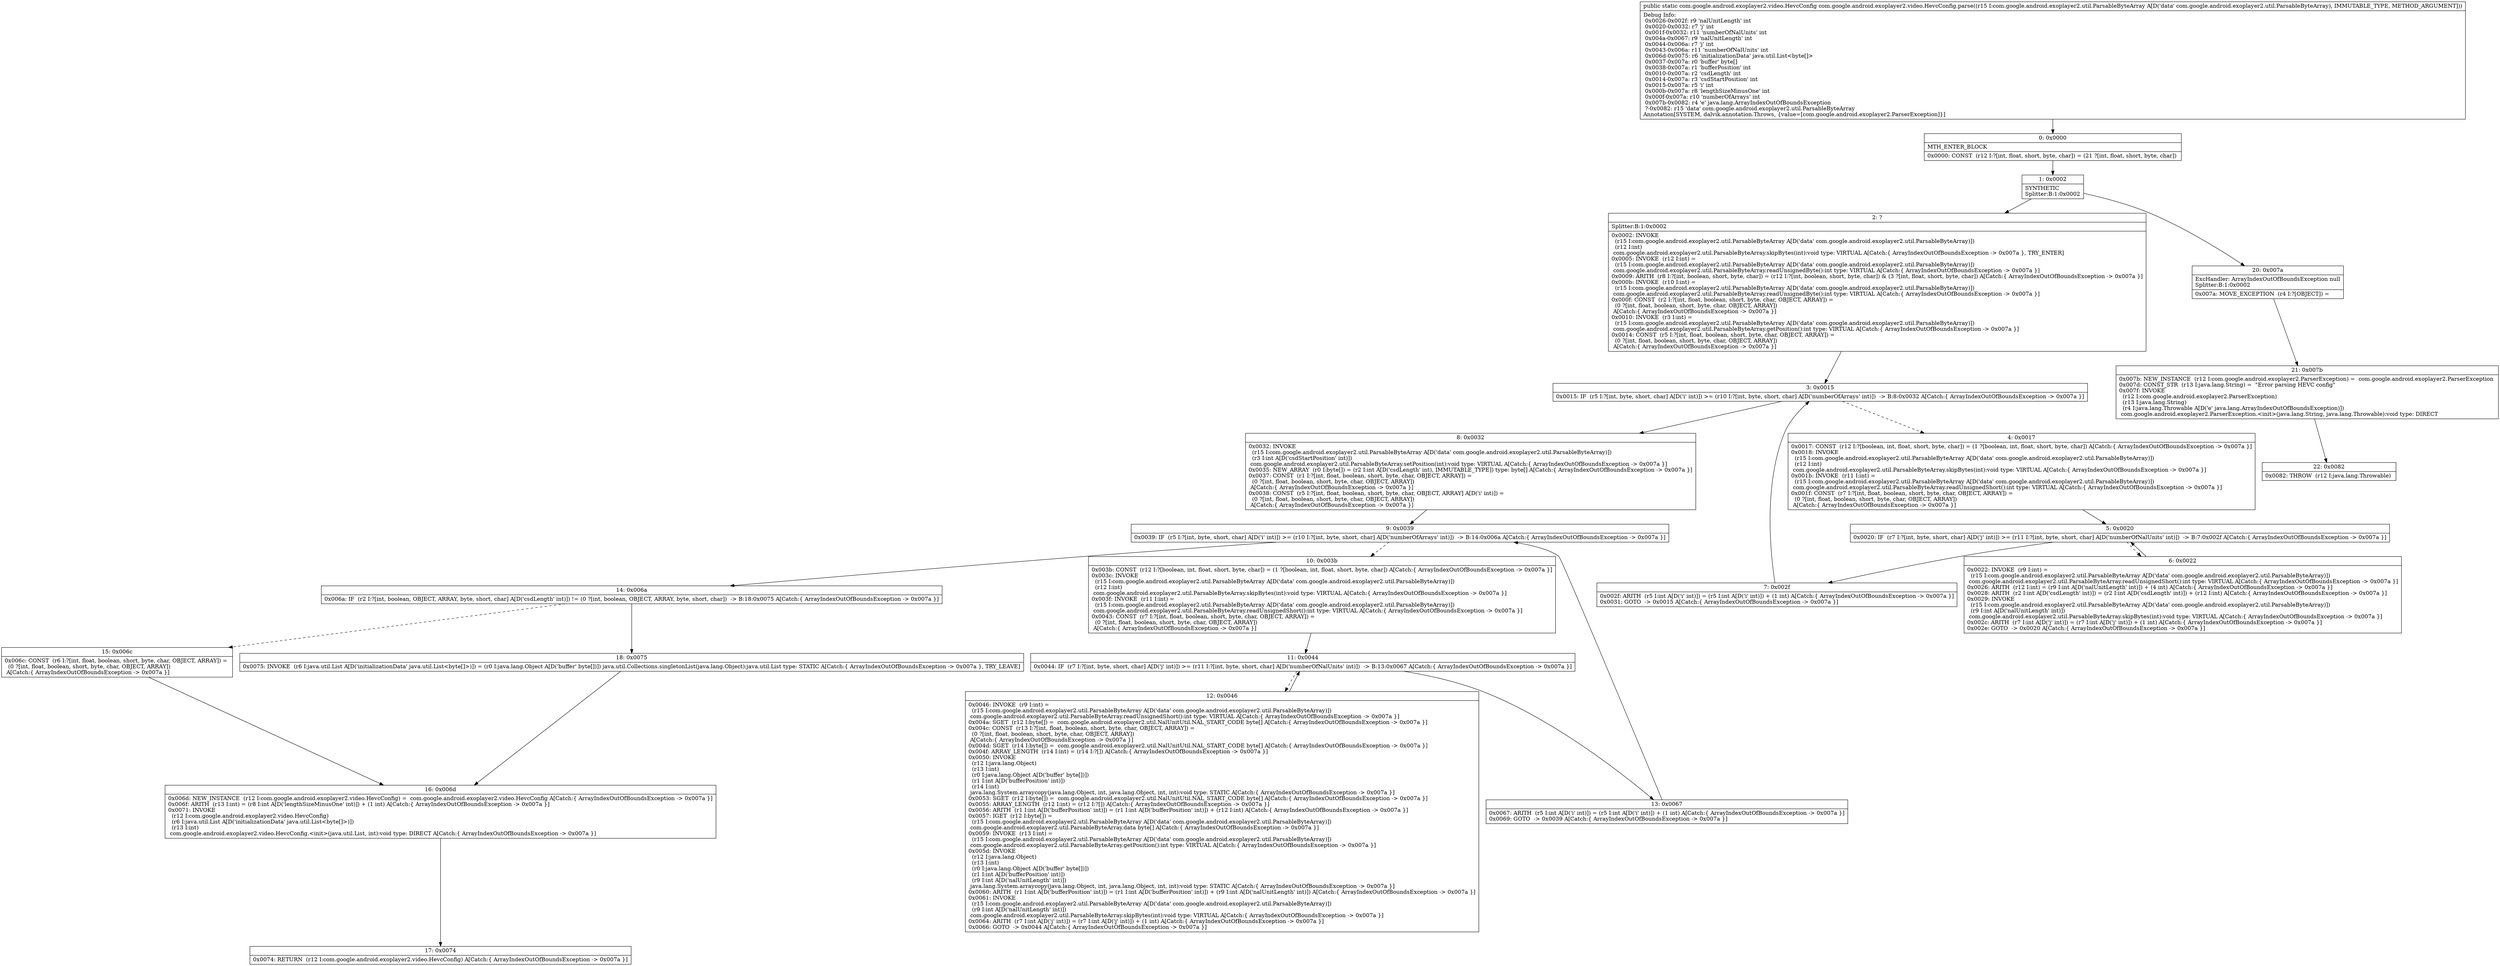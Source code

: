 digraph "CFG forcom.google.android.exoplayer2.video.HevcConfig.parse(Lcom\/google\/android\/exoplayer2\/util\/ParsableByteArray;)Lcom\/google\/android\/exoplayer2\/video\/HevcConfig;" {
Node_0 [shape=record,label="{0\:\ 0x0000|MTH_ENTER_BLOCK\l|0x0000: CONST  (r12 I:?[int, float, short, byte, char]) = (21 ?[int, float, short, byte, char]) \l}"];
Node_1 [shape=record,label="{1\:\ 0x0002|SYNTHETIC\lSplitter:B:1:0x0002\l}"];
Node_2 [shape=record,label="{2\:\ ?|Splitter:B:1:0x0002\l|0x0002: INVOKE  \l  (r15 I:com.google.android.exoplayer2.util.ParsableByteArray A[D('data' com.google.android.exoplayer2.util.ParsableByteArray)])\l  (r12 I:int)\l com.google.android.exoplayer2.util.ParsableByteArray.skipBytes(int):void type: VIRTUAL A[Catch:\{ ArrayIndexOutOfBoundsException \-\> 0x007a \}, TRY_ENTER]\l0x0005: INVOKE  (r12 I:int) = \l  (r15 I:com.google.android.exoplayer2.util.ParsableByteArray A[D('data' com.google.android.exoplayer2.util.ParsableByteArray)])\l com.google.android.exoplayer2.util.ParsableByteArray.readUnsignedByte():int type: VIRTUAL A[Catch:\{ ArrayIndexOutOfBoundsException \-\> 0x007a \}]\l0x0009: ARITH  (r8 I:?[int, boolean, short, byte, char]) = (r12 I:?[int, boolean, short, byte, char]) & (3 ?[int, float, short, byte, char]) A[Catch:\{ ArrayIndexOutOfBoundsException \-\> 0x007a \}]\l0x000b: INVOKE  (r10 I:int) = \l  (r15 I:com.google.android.exoplayer2.util.ParsableByteArray A[D('data' com.google.android.exoplayer2.util.ParsableByteArray)])\l com.google.android.exoplayer2.util.ParsableByteArray.readUnsignedByte():int type: VIRTUAL A[Catch:\{ ArrayIndexOutOfBoundsException \-\> 0x007a \}]\l0x000f: CONST  (r2 I:?[int, float, boolean, short, byte, char, OBJECT, ARRAY]) = \l  (0 ?[int, float, boolean, short, byte, char, OBJECT, ARRAY])\l A[Catch:\{ ArrayIndexOutOfBoundsException \-\> 0x007a \}]\l0x0010: INVOKE  (r3 I:int) = \l  (r15 I:com.google.android.exoplayer2.util.ParsableByteArray A[D('data' com.google.android.exoplayer2.util.ParsableByteArray)])\l com.google.android.exoplayer2.util.ParsableByteArray.getPosition():int type: VIRTUAL A[Catch:\{ ArrayIndexOutOfBoundsException \-\> 0x007a \}]\l0x0014: CONST  (r5 I:?[int, float, boolean, short, byte, char, OBJECT, ARRAY]) = \l  (0 ?[int, float, boolean, short, byte, char, OBJECT, ARRAY])\l A[Catch:\{ ArrayIndexOutOfBoundsException \-\> 0x007a \}]\l}"];
Node_3 [shape=record,label="{3\:\ 0x0015|0x0015: IF  (r5 I:?[int, byte, short, char] A[D('i' int)]) \>= (r10 I:?[int, byte, short, char] A[D('numberOfArrays' int)])  \-\> B:8:0x0032 A[Catch:\{ ArrayIndexOutOfBoundsException \-\> 0x007a \}]\l}"];
Node_4 [shape=record,label="{4\:\ 0x0017|0x0017: CONST  (r12 I:?[boolean, int, float, short, byte, char]) = (1 ?[boolean, int, float, short, byte, char]) A[Catch:\{ ArrayIndexOutOfBoundsException \-\> 0x007a \}]\l0x0018: INVOKE  \l  (r15 I:com.google.android.exoplayer2.util.ParsableByteArray A[D('data' com.google.android.exoplayer2.util.ParsableByteArray)])\l  (r12 I:int)\l com.google.android.exoplayer2.util.ParsableByteArray.skipBytes(int):void type: VIRTUAL A[Catch:\{ ArrayIndexOutOfBoundsException \-\> 0x007a \}]\l0x001b: INVOKE  (r11 I:int) = \l  (r15 I:com.google.android.exoplayer2.util.ParsableByteArray A[D('data' com.google.android.exoplayer2.util.ParsableByteArray)])\l com.google.android.exoplayer2.util.ParsableByteArray.readUnsignedShort():int type: VIRTUAL A[Catch:\{ ArrayIndexOutOfBoundsException \-\> 0x007a \}]\l0x001f: CONST  (r7 I:?[int, float, boolean, short, byte, char, OBJECT, ARRAY]) = \l  (0 ?[int, float, boolean, short, byte, char, OBJECT, ARRAY])\l A[Catch:\{ ArrayIndexOutOfBoundsException \-\> 0x007a \}]\l}"];
Node_5 [shape=record,label="{5\:\ 0x0020|0x0020: IF  (r7 I:?[int, byte, short, char] A[D('j' int)]) \>= (r11 I:?[int, byte, short, char] A[D('numberOfNalUnits' int)])  \-\> B:7:0x002f A[Catch:\{ ArrayIndexOutOfBoundsException \-\> 0x007a \}]\l}"];
Node_6 [shape=record,label="{6\:\ 0x0022|0x0022: INVOKE  (r9 I:int) = \l  (r15 I:com.google.android.exoplayer2.util.ParsableByteArray A[D('data' com.google.android.exoplayer2.util.ParsableByteArray)])\l com.google.android.exoplayer2.util.ParsableByteArray.readUnsignedShort():int type: VIRTUAL A[Catch:\{ ArrayIndexOutOfBoundsException \-\> 0x007a \}]\l0x0026: ARITH  (r12 I:int) = (r9 I:int A[D('nalUnitLength' int)]) + (4 int) A[Catch:\{ ArrayIndexOutOfBoundsException \-\> 0x007a \}]\l0x0028: ARITH  (r2 I:int A[D('csdLength' int)]) = (r2 I:int A[D('csdLength' int)]) + (r12 I:int) A[Catch:\{ ArrayIndexOutOfBoundsException \-\> 0x007a \}]\l0x0029: INVOKE  \l  (r15 I:com.google.android.exoplayer2.util.ParsableByteArray A[D('data' com.google.android.exoplayer2.util.ParsableByteArray)])\l  (r9 I:int A[D('nalUnitLength' int)])\l com.google.android.exoplayer2.util.ParsableByteArray.skipBytes(int):void type: VIRTUAL A[Catch:\{ ArrayIndexOutOfBoundsException \-\> 0x007a \}]\l0x002c: ARITH  (r7 I:int A[D('j' int)]) = (r7 I:int A[D('j' int)]) + (1 int) A[Catch:\{ ArrayIndexOutOfBoundsException \-\> 0x007a \}]\l0x002e: GOTO  \-\> 0x0020 A[Catch:\{ ArrayIndexOutOfBoundsException \-\> 0x007a \}]\l}"];
Node_7 [shape=record,label="{7\:\ 0x002f|0x002f: ARITH  (r5 I:int A[D('i' int)]) = (r5 I:int A[D('i' int)]) + (1 int) A[Catch:\{ ArrayIndexOutOfBoundsException \-\> 0x007a \}]\l0x0031: GOTO  \-\> 0x0015 A[Catch:\{ ArrayIndexOutOfBoundsException \-\> 0x007a \}]\l}"];
Node_8 [shape=record,label="{8\:\ 0x0032|0x0032: INVOKE  \l  (r15 I:com.google.android.exoplayer2.util.ParsableByteArray A[D('data' com.google.android.exoplayer2.util.ParsableByteArray)])\l  (r3 I:int A[D('csdStartPosition' int)])\l com.google.android.exoplayer2.util.ParsableByteArray.setPosition(int):void type: VIRTUAL A[Catch:\{ ArrayIndexOutOfBoundsException \-\> 0x007a \}]\l0x0035: NEW_ARRAY  (r0 I:byte[]) = (r2 I:int A[D('csdLength' int), IMMUTABLE_TYPE]) type: byte[] A[Catch:\{ ArrayIndexOutOfBoundsException \-\> 0x007a \}]\l0x0037: CONST  (r1 I:?[int, float, boolean, short, byte, char, OBJECT, ARRAY]) = \l  (0 ?[int, float, boolean, short, byte, char, OBJECT, ARRAY])\l A[Catch:\{ ArrayIndexOutOfBoundsException \-\> 0x007a \}]\l0x0038: CONST  (r5 I:?[int, float, boolean, short, byte, char, OBJECT, ARRAY] A[D('i' int)]) = \l  (0 ?[int, float, boolean, short, byte, char, OBJECT, ARRAY])\l A[Catch:\{ ArrayIndexOutOfBoundsException \-\> 0x007a \}]\l}"];
Node_9 [shape=record,label="{9\:\ 0x0039|0x0039: IF  (r5 I:?[int, byte, short, char] A[D('i' int)]) \>= (r10 I:?[int, byte, short, char] A[D('numberOfArrays' int)])  \-\> B:14:0x006a A[Catch:\{ ArrayIndexOutOfBoundsException \-\> 0x007a \}]\l}"];
Node_10 [shape=record,label="{10\:\ 0x003b|0x003b: CONST  (r12 I:?[boolean, int, float, short, byte, char]) = (1 ?[boolean, int, float, short, byte, char]) A[Catch:\{ ArrayIndexOutOfBoundsException \-\> 0x007a \}]\l0x003c: INVOKE  \l  (r15 I:com.google.android.exoplayer2.util.ParsableByteArray A[D('data' com.google.android.exoplayer2.util.ParsableByteArray)])\l  (r12 I:int)\l com.google.android.exoplayer2.util.ParsableByteArray.skipBytes(int):void type: VIRTUAL A[Catch:\{ ArrayIndexOutOfBoundsException \-\> 0x007a \}]\l0x003f: INVOKE  (r11 I:int) = \l  (r15 I:com.google.android.exoplayer2.util.ParsableByteArray A[D('data' com.google.android.exoplayer2.util.ParsableByteArray)])\l com.google.android.exoplayer2.util.ParsableByteArray.readUnsignedShort():int type: VIRTUAL A[Catch:\{ ArrayIndexOutOfBoundsException \-\> 0x007a \}]\l0x0043: CONST  (r7 I:?[int, float, boolean, short, byte, char, OBJECT, ARRAY]) = \l  (0 ?[int, float, boolean, short, byte, char, OBJECT, ARRAY])\l A[Catch:\{ ArrayIndexOutOfBoundsException \-\> 0x007a \}]\l}"];
Node_11 [shape=record,label="{11\:\ 0x0044|0x0044: IF  (r7 I:?[int, byte, short, char] A[D('j' int)]) \>= (r11 I:?[int, byte, short, char] A[D('numberOfNalUnits' int)])  \-\> B:13:0x0067 A[Catch:\{ ArrayIndexOutOfBoundsException \-\> 0x007a \}]\l}"];
Node_12 [shape=record,label="{12\:\ 0x0046|0x0046: INVOKE  (r9 I:int) = \l  (r15 I:com.google.android.exoplayer2.util.ParsableByteArray A[D('data' com.google.android.exoplayer2.util.ParsableByteArray)])\l com.google.android.exoplayer2.util.ParsableByteArray.readUnsignedShort():int type: VIRTUAL A[Catch:\{ ArrayIndexOutOfBoundsException \-\> 0x007a \}]\l0x004a: SGET  (r12 I:byte[]) =  com.google.android.exoplayer2.util.NalUnitUtil.NAL_START_CODE byte[] A[Catch:\{ ArrayIndexOutOfBoundsException \-\> 0x007a \}]\l0x004c: CONST  (r13 I:?[int, float, boolean, short, byte, char, OBJECT, ARRAY]) = \l  (0 ?[int, float, boolean, short, byte, char, OBJECT, ARRAY])\l A[Catch:\{ ArrayIndexOutOfBoundsException \-\> 0x007a \}]\l0x004d: SGET  (r14 I:byte[]) =  com.google.android.exoplayer2.util.NalUnitUtil.NAL_START_CODE byte[] A[Catch:\{ ArrayIndexOutOfBoundsException \-\> 0x007a \}]\l0x004f: ARRAY_LENGTH  (r14 I:int) = (r14 I:?[]) A[Catch:\{ ArrayIndexOutOfBoundsException \-\> 0x007a \}]\l0x0050: INVOKE  \l  (r12 I:java.lang.Object)\l  (r13 I:int)\l  (r0 I:java.lang.Object A[D('buffer' byte[])])\l  (r1 I:int A[D('bufferPosition' int)])\l  (r14 I:int)\l java.lang.System.arraycopy(java.lang.Object, int, java.lang.Object, int, int):void type: STATIC A[Catch:\{ ArrayIndexOutOfBoundsException \-\> 0x007a \}]\l0x0053: SGET  (r12 I:byte[]) =  com.google.android.exoplayer2.util.NalUnitUtil.NAL_START_CODE byte[] A[Catch:\{ ArrayIndexOutOfBoundsException \-\> 0x007a \}]\l0x0055: ARRAY_LENGTH  (r12 I:int) = (r12 I:?[]) A[Catch:\{ ArrayIndexOutOfBoundsException \-\> 0x007a \}]\l0x0056: ARITH  (r1 I:int A[D('bufferPosition' int)]) = (r1 I:int A[D('bufferPosition' int)]) + (r12 I:int) A[Catch:\{ ArrayIndexOutOfBoundsException \-\> 0x007a \}]\l0x0057: IGET  (r12 I:byte[]) = \l  (r15 I:com.google.android.exoplayer2.util.ParsableByteArray A[D('data' com.google.android.exoplayer2.util.ParsableByteArray)])\l com.google.android.exoplayer2.util.ParsableByteArray.data byte[] A[Catch:\{ ArrayIndexOutOfBoundsException \-\> 0x007a \}]\l0x0059: INVOKE  (r13 I:int) = \l  (r15 I:com.google.android.exoplayer2.util.ParsableByteArray A[D('data' com.google.android.exoplayer2.util.ParsableByteArray)])\l com.google.android.exoplayer2.util.ParsableByteArray.getPosition():int type: VIRTUAL A[Catch:\{ ArrayIndexOutOfBoundsException \-\> 0x007a \}]\l0x005d: INVOKE  \l  (r12 I:java.lang.Object)\l  (r13 I:int)\l  (r0 I:java.lang.Object A[D('buffer' byte[])])\l  (r1 I:int A[D('bufferPosition' int)])\l  (r9 I:int A[D('nalUnitLength' int)])\l java.lang.System.arraycopy(java.lang.Object, int, java.lang.Object, int, int):void type: STATIC A[Catch:\{ ArrayIndexOutOfBoundsException \-\> 0x007a \}]\l0x0060: ARITH  (r1 I:int A[D('bufferPosition' int)]) = (r1 I:int A[D('bufferPosition' int)]) + (r9 I:int A[D('nalUnitLength' int)]) A[Catch:\{ ArrayIndexOutOfBoundsException \-\> 0x007a \}]\l0x0061: INVOKE  \l  (r15 I:com.google.android.exoplayer2.util.ParsableByteArray A[D('data' com.google.android.exoplayer2.util.ParsableByteArray)])\l  (r9 I:int A[D('nalUnitLength' int)])\l com.google.android.exoplayer2.util.ParsableByteArray.skipBytes(int):void type: VIRTUAL A[Catch:\{ ArrayIndexOutOfBoundsException \-\> 0x007a \}]\l0x0064: ARITH  (r7 I:int A[D('j' int)]) = (r7 I:int A[D('j' int)]) + (1 int) A[Catch:\{ ArrayIndexOutOfBoundsException \-\> 0x007a \}]\l0x0066: GOTO  \-\> 0x0044 A[Catch:\{ ArrayIndexOutOfBoundsException \-\> 0x007a \}]\l}"];
Node_13 [shape=record,label="{13\:\ 0x0067|0x0067: ARITH  (r5 I:int A[D('i' int)]) = (r5 I:int A[D('i' int)]) + (1 int) A[Catch:\{ ArrayIndexOutOfBoundsException \-\> 0x007a \}]\l0x0069: GOTO  \-\> 0x0039 A[Catch:\{ ArrayIndexOutOfBoundsException \-\> 0x007a \}]\l}"];
Node_14 [shape=record,label="{14\:\ 0x006a|0x006a: IF  (r2 I:?[int, boolean, OBJECT, ARRAY, byte, short, char] A[D('csdLength' int)]) != (0 ?[int, boolean, OBJECT, ARRAY, byte, short, char])  \-\> B:18:0x0075 A[Catch:\{ ArrayIndexOutOfBoundsException \-\> 0x007a \}]\l}"];
Node_15 [shape=record,label="{15\:\ 0x006c|0x006c: CONST  (r6 I:?[int, float, boolean, short, byte, char, OBJECT, ARRAY]) = \l  (0 ?[int, float, boolean, short, byte, char, OBJECT, ARRAY])\l A[Catch:\{ ArrayIndexOutOfBoundsException \-\> 0x007a \}]\l}"];
Node_16 [shape=record,label="{16\:\ 0x006d|0x006d: NEW_INSTANCE  (r12 I:com.google.android.exoplayer2.video.HevcConfig) =  com.google.android.exoplayer2.video.HevcConfig A[Catch:\{ ArrayIndexOutOfBoundsException \-\> 0x007a \}]\l0x006f: ARITH  (r13 I:int) = (r8 I:int A[D('lengthSizeMinusOne' int)]) + (1 int) A[Catch:\{ ArrayIndexOutOfBoundsException \-\> 0x007a \}]\l0x0071: INVOKE  \l  (r12 I:com.google.android.exoplayer2.video.HevcConfig)\l  (r6 I:java.util.List A[D('initializationData' java.util.List\<byte[]\>)])\l  (r13 I:int)\l com.google.android.exoplayer2.video.HevcConfig.\<init\>(java.util.List, int):void type: DIRECT A[Catch:\{ ArrayIndexOutOfBoundsException \-\> 0x007a \}]\l}"];
Node_17 [shape=record,label="{17\:\ 0x0074|0x0074: RETURN  (r12 I:com.google.android.exoplayer2.video.HevcConfig) A[Catch:\{ ArrayIndexOutOfBoundsException \-\> 0x007a \}]\l}"];
Node_18 [shape=record,label="{18\:\ 0x0075|0x0075: INVOKE  (r6 I:java.util.List A[D('initializationData' java.util.List\<byte[]\>)]) = (r0 I:java.lang.Object A[D('buffer' byte[])]) java.util.Collections.singletonList(java.lang.Object):java.util.List type: STATIC A[Catch:\{ ArrayIndexOutOfBoundsException \-\> 0x007a \}, TRY_LEAVE]\l}"];
Node_20 [shape=record,label="{20\:\ 0x007a|ExcHandler: ArrayIndexOutOfBoundsException null\lSplitter:B:1:0x0002\l|0x007a: MOVE_EXCEPTION  (r4 I:?[OBJECT]) =  \l}"];
Node_21 [shape=record,label="{21\:\ 0x007b|0x007b: NEW_INSTANCE  (r12 I:com.google.android.exoplayer2.ParserException) =  com.google.android.exoplayer2.ParserException \l0x007d: CONST_STR  (r13 I:java.lang.String) =  \"Error parsing HEVC config\" \l0x007f: INVOKE  \l  (r12 I:com.google.android.exoplayer2.ParserException)\l  (r13 I:java.lang.String)\l  (r4 I:java.lang.Throwable A[D('e' java.lang.ArrayIndexOutOfBoundsException)])\l com.google.android.exoplayer2.ParserException.\<init\>(java.lang.String, java.lang.Throwable):void type: DIRECT \l}"];
Node_22 [shape=record,label="{22\:\ 0x0082|0x0082: THROW  (r12 I:java.lang.Throwable) \l}"];
MethodNode[shape=record,label="{public static com.google.android.exoplayer2.video.HevcConfig com.google.android.exoplayer2.video.HevcConfig.parse((r15 I:com.google.android.exoplayer2.util.ParsableByteArray A[D('data' com.google.android.exoplayer2.util.ParsableByteArray), IMMUTABLE_TYPE, METHOD_ARGUMENT]))  | Debug Info:\l  0x0026\-0x002f: r9 'nalUnitLength' int\l  0x0020\-0x0032: r7 'j' int\l  0x001f\-0x0032: r11 'numberOfNalUnits' int\l  0x004a\-0x0067: r9 'nalUnitLength' int\l  0x0044\-0x006a: r7 'j' int\l  0x0043\-0x006a: r11 'numberOfNalUnits' int\l  0x006d\-0x0075: r6 'initializationData' java.util.List\<byte[]\>\l  0x0037\-0x007a: r0 'buffer' byte[]\l  0x0038\-0x007a: r1 'bufferPosition' int\l  0x0010\-0x007a: r2 'csdLength' int\l  0x0014\-0x007a: r3 'csdStartPosition' int\l  0x0015\-0x007a: r5 'i' int\l  0x000b\-0x007a: r8 'lengthSizeMinusOne' int\l  0x000f\-0x007a: r10 'numberOfArrays' int\l  0x007b\-0x0082: r4 'e' java.lang.ArrayIndexOutOfBoundsException\l  ?\-0x0082: r15 'data' com.google.android.exoplayer2.util.ParsableByteArray\lAnnotation[SYSTEM, dalvik.annotation.Throws, \{value=[com.google.android.exoplayer2.ParserException]\}]\l}"];
MethodNode -> Node_0;
Node_0 -> Node_1;
Node_1 -> Node_2;
Node_1 -> Node_20;
Node_2 -> Node_3;
Node_3 -> Node_4[style=dashed];
Node_3 -> Node_8;
Node_4 -> Node_5;
Node_5 -> Node_6[style=dashed];
Node_5 -> Node_7;
Node_6 -> Node_5;
Node_7 -> Node_3;
Node_8 -> Node_9;
Node_9 -> Node_10[style=dashed];
Node_9 -> Node_14;
Node_10 -> Node_11;
Node_11 -> Node_12[style=dashed];
Node_11 -> Node_13;
Node_12 -> Node_11;
Node_13 -> Node_9;
Node_14 -> Node_15[style=dashed];
Node_14 -> Node_18;
Node_15 -> Node_16;
Node_16 -> Node_17;
Node_18 -> Node_16;
Node_20 -> Node_21;
Node_21 -> Node_22;
}

